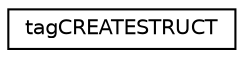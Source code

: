 digraph G
{
  edge [fontname="Helvetica",fontsize="10",labelfontname="Helvetica",labelfontsize="10"];
  node [fontname="Helvetica",fontsize="10",shape=record];
  rankdir="LR";
  Node1 [label="tagCREATESTRUCT",height=0.2,width=0.4,color="black", fillcolor="white", style="filled",URL="$structtag_c_r_e_a_t_e_s_t_r_u_c_t.html"];
}

